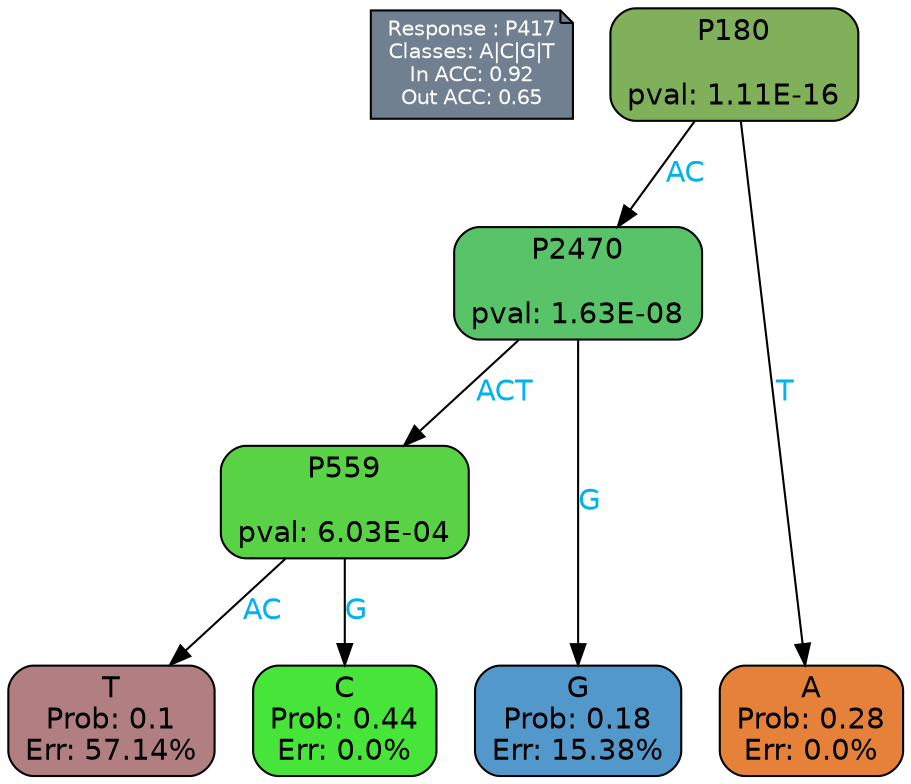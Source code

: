 digraph Tree {
node [shape=box, style="filled, rounded", color="black", fontname=helvetica] ;
graph [ranksep=equally, splines=polylines, bgcolor=transparent, dpi=600] ;
edge [fontname=helvetica] ;
LEGEND [label="Response : P417
Classes: A|C|G|T
In ACC: 0.92
Out ACC: 0.65
",shape=note,align=left,style=filled,fillcolor="slategray",fontcolor="white",fontsize=10];1 [label="P180

pval: 1.11E-16", fillcolor="#80b05a"] ;
2 [label="P2470

pval: 1.63E-08", fillcolor="#58c368"] ;
3 [label="P559

pval: 6.03E-04", fillcolor="#5ad246"] ;
4 [label="T
Prob: 0.1
Err: 57.14%", fillcolor="#b17e82"] ;
5 [label="C
Prob: 0.44
Err: 0.0%", fillcolor="#47e539"] ;
6 [label="G
Prob: 0.18
Err: 15.38%", fillcolor="#5398ca"] ;
7 [label="A
Prob: 0.28
Err: 0.0%", fillcolor="#e58139"] ;
1 -> 2 [label="AC",fontcolor=deepskyblue2] ;
1 -> 7 [label="T",fontcolor=deepskyblue2] ;
2 -> 3 [label="ACT",fontcolor=deepskyblue2] ;
2 -> 6 [label="G",fontcolor=deepskyblue2] ;
3 -> 4 [label="AC",fontcolor=deepskyblue2] ;
3 -> 5 [label="G",fontcolor=deepskyblue2] ;
{rank = same; 4;5;6;7;}{rank = same; LEGEND;1;}}